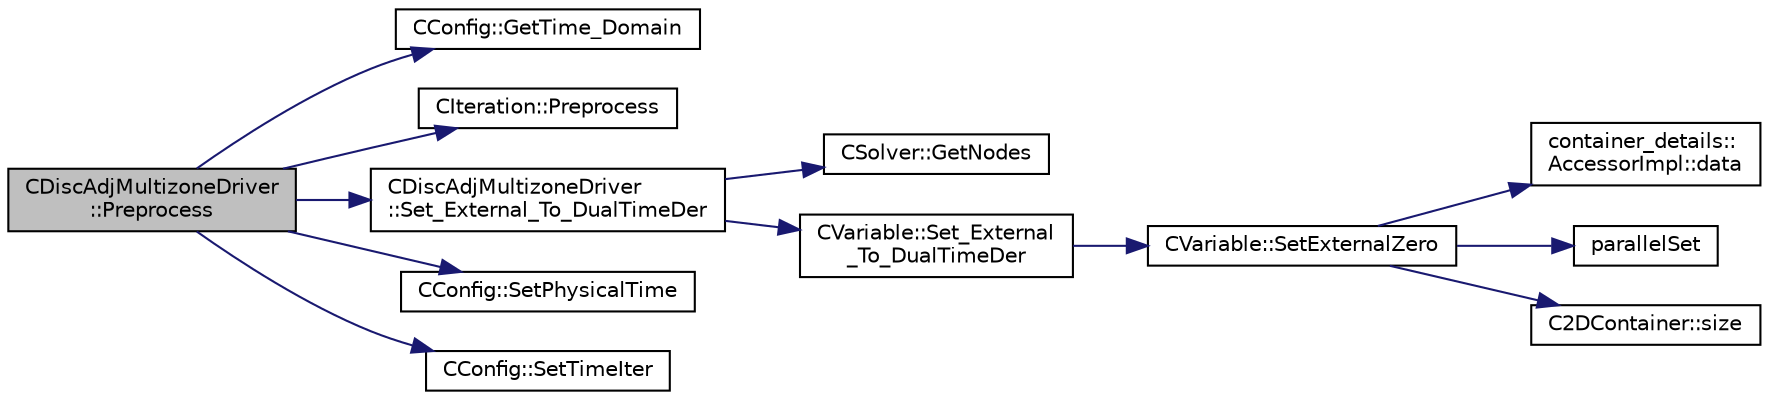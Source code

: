 digraph "CDiscAdjMultizoneDriver::Preprocess"
{
 // LATEX_PDF_SIZE
  edge [fontname="Helvetica",fontsize="10",labelfontname="Helvetica",labelfontsize="10"];
  node [fontname="Helvetica",fontsize="10",shape=record];
  rankdir="LR";
  Node1 [label="CDiscAdjMultizoneDriver\l::Preprocess",height=0.2,width=0.4,color="black", fillcolor="grey75", style="filled", fontcolor="black",tooltip="Preprocess the multizone iteration."];
  Node1 -> Node2 [color="midnightblue",fontsize="10",style="solid",fontname="Helvetica"];
  Node2 [label="CConfig::GetTime_Domain",height=0.2,width=0.4,color="black", fillcolor="white", style="filled",URL="$classCConfig.html#a85d2e3cf43b77c63642c40c235b853f3",tooltip="Check if the multizone problem is solved for time domain."];
  Node1 -> Node3 [color="midnightblue",fontsize="10",style="solid",fontname="Helvetica"];
  Node3 [label="CIteration::Preprocess",height=0.2,width=0.4,color="black", fillcolor="white", style="filled",URL="$classCIteration.html#a2188de0627fe026e59b60b99bf3aa34d",tooltip="A virtual member."];
  Node1 -> Node4 [color="midnightblue",fontsize="10",style="solid",fontname="Helvetica"];
  Node4 [label="CDiscAdjMultizoneDriver\l::Set_External_To_DualTimeDer",height=0.2,width=0.4,color="black", fillcolor="white", style="filled",URL="$classCDiscAdjMultizoneDriver.html#a3368b46495b1127e837028245367024c",tooltip="Puts dual time derivative vector to External."];
  Node4 -> Node5 [color="midnightblue",fontsize="10",style="solid",fontname="Helvetica"];
  Node5 [label="CSolver::GetNodes",height=0.2,width=0.4,color="black", fillcolor="white", style="filled",URL="$classCSolver.html#af3198e52a2ea377bb765647b5e697197",tooltip="Allow outside access to the nodes of the solver, containing conservatives, primitives,..."];
  Node4 -> Node6 [color="midnightblue",fontsize="10",style="solid",fontname="Helvetica"];
  Node6 [label="CVariable::Set_External\l_To_DualTimeDer",height=0.2,width=0.4,color="black", fillcolor="white", style="filled",URL="$classCVariable.html#a10d3582e2b305581c1e75f5fe43880fa",tooltip="Set Dual-time derivative contributions to the external."];
  Node6 -> Node7 [color="midnightblue",fontsize="10",style="solid",fontname="Helvetica"];
  Node7 [label="CVariable::SetExternalZero",height=0.2,width=0.4,color="black", fillcolor="white", style="filled",URL="$classCVariable.html#aa02ebea850e32a05e09215b3d109ac80",tooltip="Set external contributions to zero."];
  Node7 -> Node8 [color="midnightblue",fontsize="10",style="solid",fontname="Helvetica"];
  Node8 [label="container_details::\lAccessorImpl::data",height=0.2,width=0.4,color="black", fillcolor="white", style="filled",URL="$classcontainer__details_1_1AccessorImpl.html#a5b5318f7212e57c13e464c398f74b3d5",tooltip=" "];
  Node7 -> Node9 [color="midnightblue",fontsize="10",style="solid",fontname="Helvetica"];
  Node9 [label="parallelSet",height=0.2,width=0.4,color="black", fillcolor="white", style="filled",URL="$omp__structure_8hpp.html#aa6ac2e864da0a02b0037fe4b8b6e1056",tooltip="Set the entries of an array-like object to a constant value in parallel."];
  Node7 -> Node10 [color="midnightblue",fontsize="10",style="solid",fontname="Helvetica"];
  Node10 [label="C2DContainer::size",height=0.2,width=0.4,color="black", fillcolor="white", style="filled",URL="$classC2DContainer.html#a8278113dbcf54123f9852e7e44583759",tooltip=" "];
  Node1 -> Node11 [color="midnightblue",fontsize="10",style="solid",fontname="Helvetica"];
  Node11 [label="CConfig::SetPhysicalTime",height=0.2,width=0.4,color="black", fillcolor="white", style="filled",URL="$classCConfig.html#a40da15666c94c59c6dff1ecda6f388fd",tooltip="Set the current physical time."];
  Node1 -> Node12 [color="midnightblue",fontsize="10",style="solid",fontname="Helvetica"];
  Node12 [label="CConfig::SetTimeIter",height=0.2,width=0.4,color="black", fillcolor="white", style="filled",URL="$classCConfig.html#adacd509eaa7fb19fd3d89a9c6a51222e",tooltip="Set the current time iteration number."];
}
